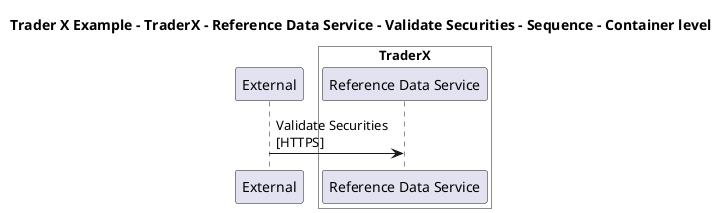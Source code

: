 @startuml

title Trader X Example - TraderX - Reference Data Service - Validate Securities - Sequence - Container level

participant "External" as C4InterFlow.SoftwareSystems.ExternalSystem

box "TraderX" #White
    participant "Reference Data Service" as TraderXExample.SoftwareSystems.TraderX.Containers.ReferenceDataService
end box


C4InterFlow.SoftwareSystems.ExternalSystem -> TraderXExample.SoftwareSystems.TraderX.Containers.ReferenceDataService : Validate Securities\n[HTTPS]


@enduml
